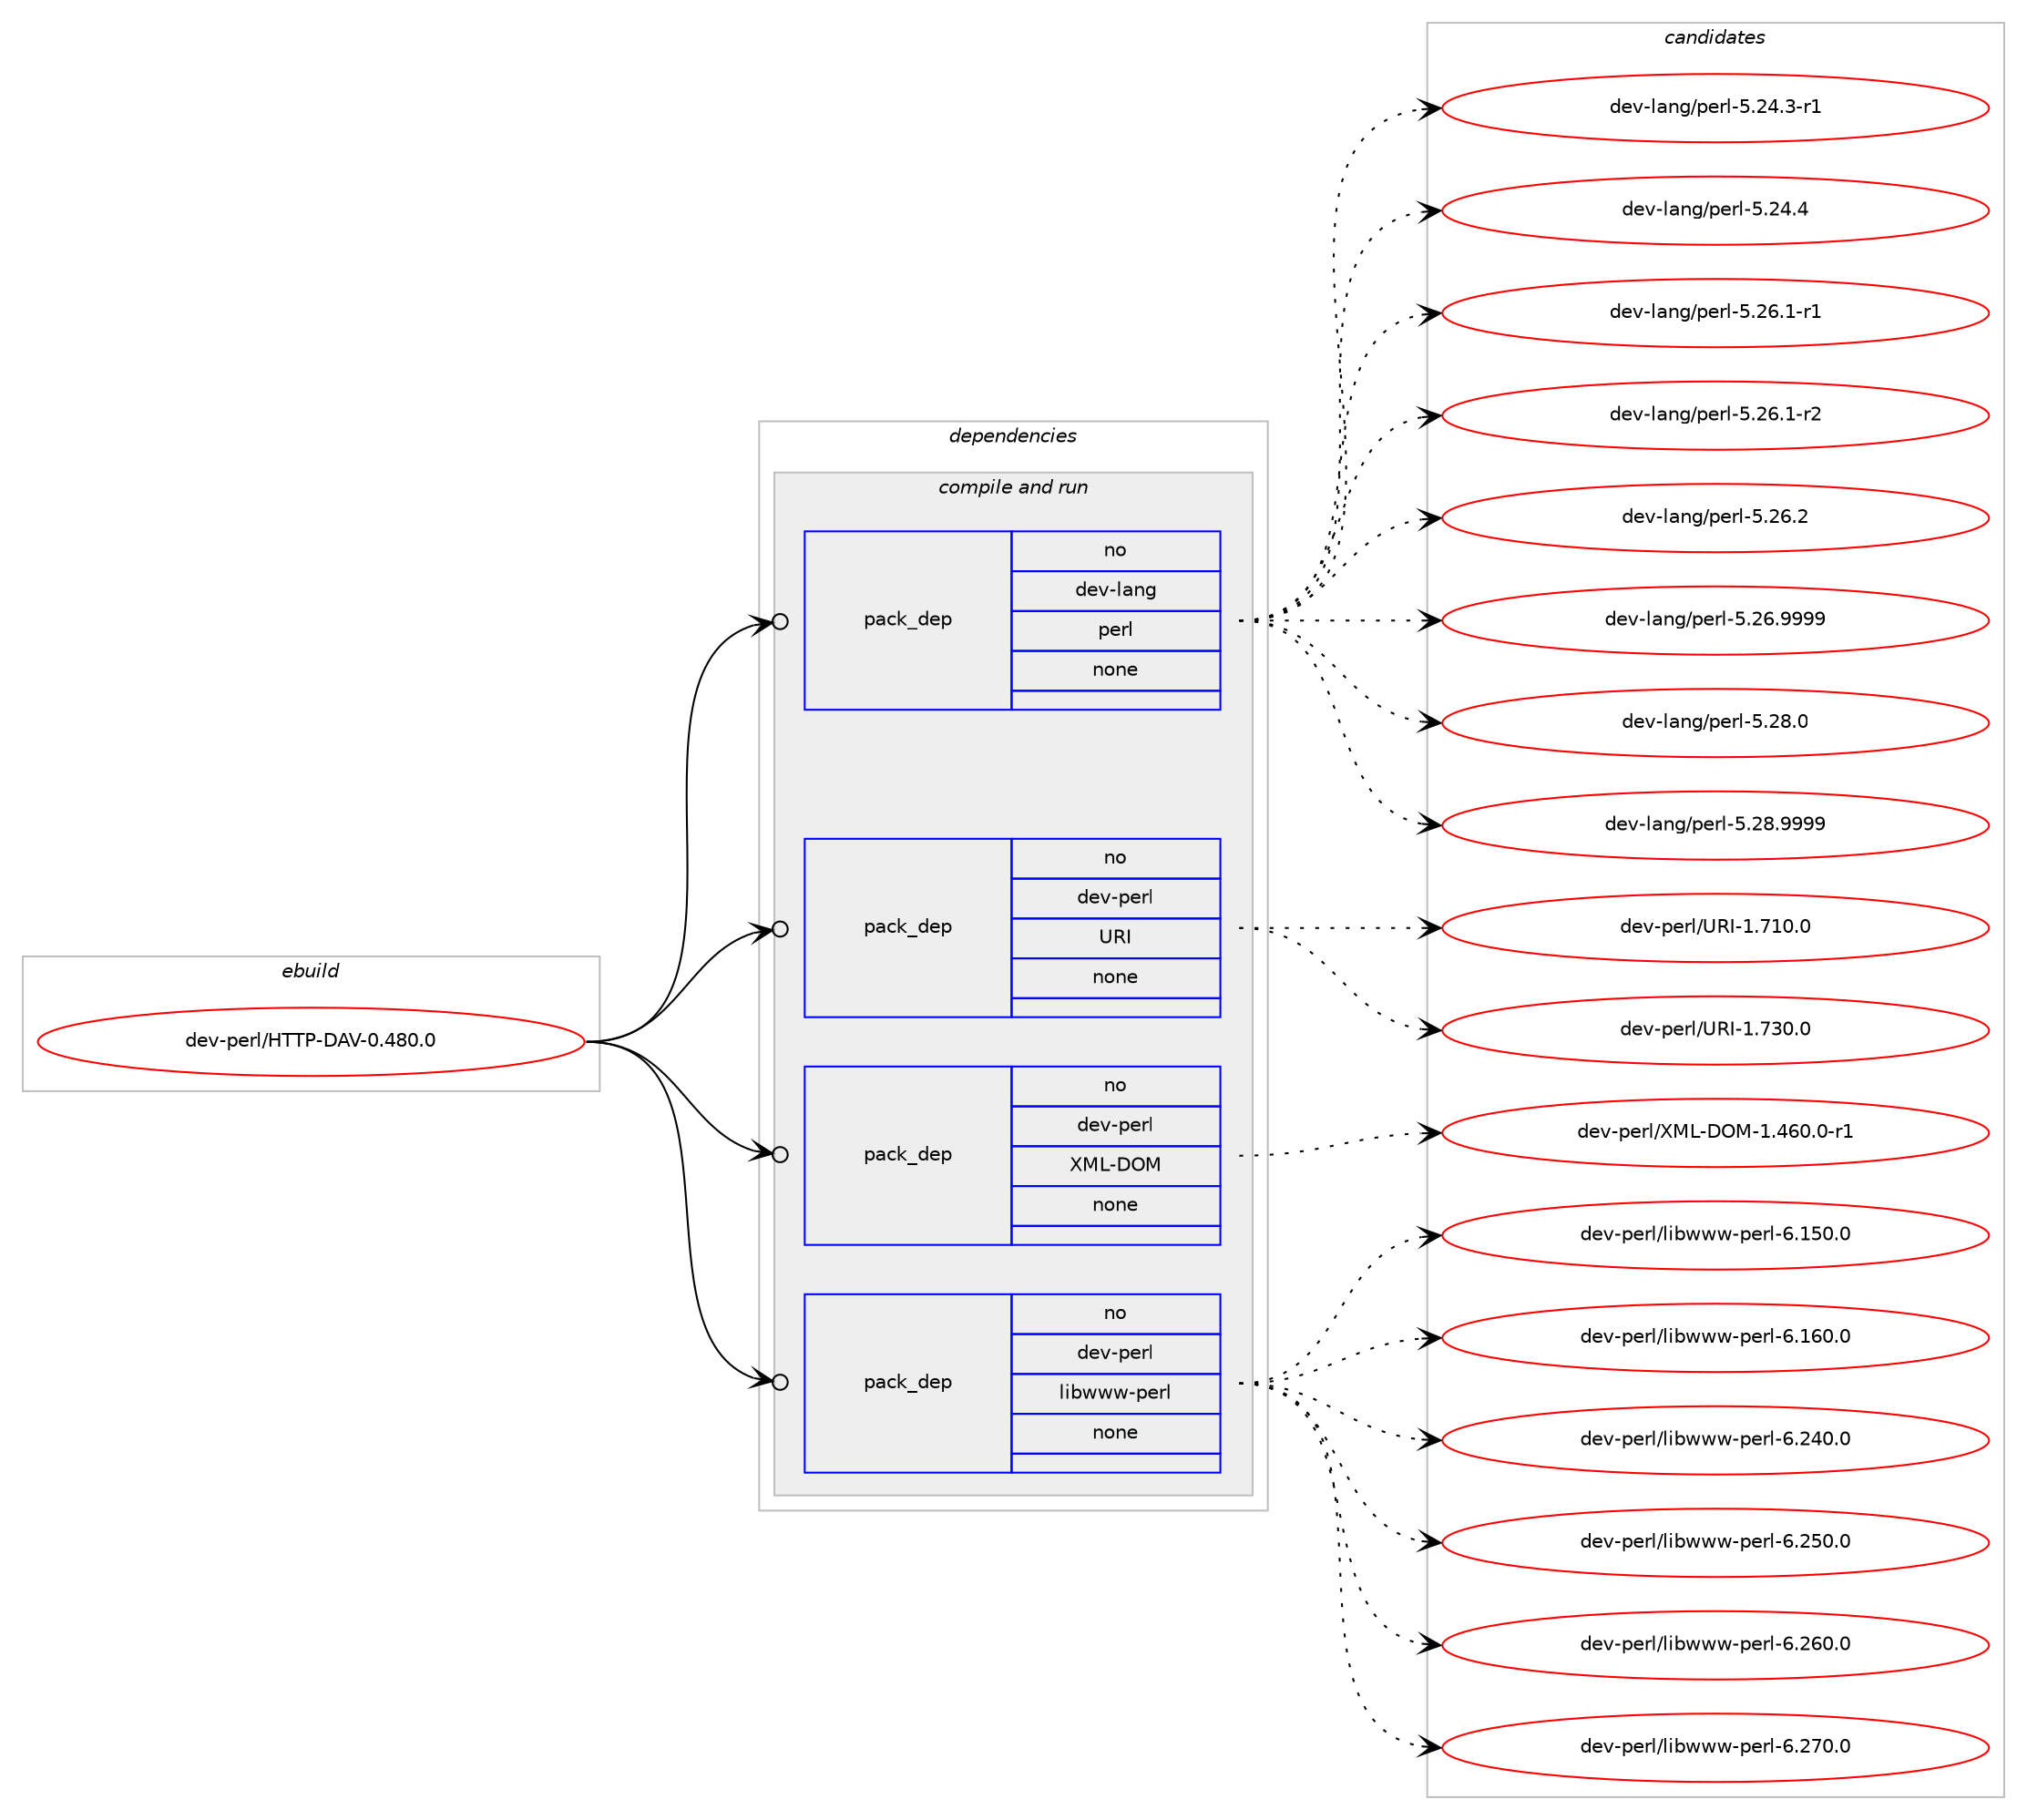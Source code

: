 digraph prolog {

# *************
# Graph options
# *************

newrank=true;
concentrate=true;
compound=true;
graph [rankdir=LR,fontname=Helvetica,fontsize=10,ranksep=1.5];#, ranksep=2.5, nodesep=0.2];
edge  [arrowhead=vee];
node  [fontname=Helvetica,fontsize=10];

# **********
# The ebuild
# **********

subgraph cluster_leftcol {
color=gray;
rank=same;
label=<<i>ebuild</i>>;
id [label="dev-perl/HTTP-DAV-0.480.0", color=red, width=4, href="../dev-perl/HTTP-DAV-0.480.0.svg"];
}

# ****************
# The dependencies
# ****************

subgraph cluster_midcol {
color=gray;
label=<<i>dependencies</i>>;
subgraph cluster_compile {
fillcolor="#eeeeee";
style=filled;
label=<<i>compile</i>>;
}
subgraph cluster_compileandrun {
fillcolor="#eeeeee";
style=filled;
label=<<i>compile and run</i>>;
subgraph pack991027 {
dependency1382303 [label=<<TABLE BORDER="0" CELLBORDER="1" CELLSPACING="0" CELLPADDING="4" WIDTH="220"><TR><TD ROWSPAN="6" CELLPADDING="30">pack_dep</TD></TR><TR><TD WIDTH="110">no</TD></TR><TR><TD>dev-lang</TD></TR><TR><TD>perl</TD></TR><TR><TD>none</TD></TR><TR><TD></TD></TR></TABLE>>, shape=none, color=blue];
}
id:e -> dependency1382303:w [weight=20,style="solid",arrowhead="odotvee"];
subgraph pack991028 {
dependency1382304 [label=<<TABLE BORDER="0" CELLBORDER="1" CELLSPACING="0" CELLPADDING="4" WIDTH="220"><TR><TD ROWSPAN="6" CELLPADDING="30">pack_dep</TD></TR><TR><TD WIDTH="110">no</TD></TR><TR><TD>dev-perl</TD></TR><TR><TD>URI</TD></TR><TR><TD>none</TD></TR><TR><TD></TD></TR></TABLE>>, shape=none, color=blue];
}
id:e -> dependency1382304:w [weight=20,style="solid",arrowhead="odotvee"];
subgraph pack991029 {
dependency1382305 [label=<<TABLE BORDER="0" CELLBORDER="1" CELLSPACING="0" CELLPADDING="4" WIDTH="220"><TR><TD ROWSPAN="6" CELLPADDING="30">pack_dep</TD></TR><TR><TD WIDTH="110">no</TD></TR><TR><TD>dev-perl</TD></TR><TR><TD>XML-DOM</TD></TR><TR><TD>none</TD></TR><TR><TD></TD></TR></TABLE>>, shape=none, color=blue];
}
id:e -> dependency1382305:w [weight=20,style="solid",arrowhead="odotvee"];
subgraph pack991030 {
dependency1382306 [label=<<TABLE BORDER="0" CELLBORDER="1" CELLSPACING="0" CELLPADDING="4" WIDTH="220"><TR><TD ROWSPAN="6" CELLPADDING="30">pack_dep</TD></TR><TR><TD WIDTH="110">no</TD></TR><TR><TD>dev-perl</TD></TR><TR><TD>libwww-perl</TD></TR><TR><TD>none</TD></TR><TR><TD></TD></TR></TABLE>>, shape=none, color=blue];
}
id:e -> dependency1382306:w [weight=20,style="solid",arrowhead="odotvee"];
}
subgraph cluster_run {
fillcolor="#eeeeee";
style=filled;
label=<<i>run</i>>;
}
}

# **************
# The candidates
# **************

subgraph cluster_choices {
rank=same;
color=gray;
label=<<i>candidates</i>>;

subgraph choice991027 {
color=black;
nodesep=1;
choice100101118451089711010347112101114108455346505246514511449 [label="dev-lang/perl-5.24.3-r1", color=red, width=4,href="../dev-lang/perl-5.24.3-r1.svg"];
choice10010111845108971101034711210111410845534650524652 [label="dev-lang/perl-5.24.4", color=red, width=4,href="../dev-lang/perl-5.24.4.svg"];
choice100101118451089711010347112101114108455346505446494511449 [label="dev-lang/perl-5.26.1-r1", color=red, width=4,href="../dev-lang/perl-5.26.1-r1.svg"];
choice100101118451089711010347112101114108455346505446494511450 [label="dev-lang/perl-5.26.1-r2", color=red, width=4,href="../dev-lang/perl-5.26.1-r2.svg"];
choice10010111845108971101034711210111410845534650544650 [label="dev-lang/perl-5.26.2", color=red, width=4,href="../dev-lang/perl-5.26.2.svg"];
choice10010111845108971101034711210111410845534650544657575757 [label="dev-lang/perl-5.26.9999", color=red, width=4,href="../dev-lang/perl-5.26.9999.svg"];
choice10010111845108971101034711210111410845534650564648 [label="dev-lang/perl-5.28.0", color=red, width=4,href="../dev-lang/perl-5.28.0.svg"];
choice10010111845108971101034711210111410845534650564657575757 [label="dev-lang/perl-5.28.9999", color=red, width=4,href="../dev-lang/perl-5.28.9999.svg"];
dependency1382303:e -> choice100101118451089711010347112101114108455346505246514511449:w [style=dotted,weight="100"];
dependency1382303:e -> choice10010111845108971101034711210111410845534650524652:w [style=dotted,weight="100"];
dependency1382303:e -> choice100101118451089711010347112101114108455346505446494511449:w [style=dotted,weight="100"];
dependency1382303:e -> choice100101118451089711010347112101114108455346505446494511450:w [style=dotted,weight="100"];
dependency1382303:e -> choice10010111845108971101034711210111410845534650544650:w [style=dotted,weight="100"];
dependency1382303:e -> choice10010111845108971101034711210111410845534650544657575757:w [style=dotted,weight="100"];
dependency1382303:e -> choice10010111845108971101034711210111410845534650564648:w [style=dotted,weight="100"];
dependency1382303:e -> choice10010111845108971101034711210111410845534650564657575757:w [style=dotted,weight="100"];
}
subgraph choice991028 {
color=black;
nodesep=1;
choice10010111845112101114108478582734549465549484648 [label="dev-perl/URI-1.710.0", color=red, width=4,href="../dev-perl/URI-1.710.0.svg"];
choice10010111845112101114108478582734549465551484648 [label="dev-perl/URI-1.730.0", color=red, width=4,href="../dev-perl/URI-1.730.0.svg"];
dependency1382304:e -> choice10010111845112101114108478582734549465549484648:w [style=dotted,weight="100"];
dependency1382304:e -> choice10010111845112101114108478582734549465551484648:w [style=dotted,weight="100"];
}
subgraph choice991029 {
color=black;
nodesep=1;
choice10010111845112101114108478877764568797745494652544846484511449 [label="dev-perl/XML-DOM-1.460.0-r1", color=red, width=4,href="../dev-perl/XML-DOM-1.460.0-r1.svg"];
dependency1382305:e -> choice10010111845112101114108478877764568797745494652544846484511449:w [style=dotted,weight="100"];
}
subgraph choice991030 {
color=black;
nodesep=1;
choice100101118451121011141084710810598119119119451121011141084554464953484648 [label="dev-perl/libwww-perl-6.150.0", color=red, width=4,href="../dev-perl/libwww-perl-6.150.0.svg"];
choice100101118451121011141084710810598119119119451121011141084554464954484648 [label="dev-perl/libwww-perl-6.160.0", color=red, width=4,href="../dev-perl/libwww-perl-6.160.0.svg"];
choice100101118451121011141084710810598119119119451121011141084554465052484648 [label="dev-perl/libwww-perl-6.240.0", color=red, width=4,href="../dev-perl/libwww-perl-6.240.0.svg"];
choice100101118451121011141084710810598119119119451121011141084554465053484648 [label="dev-perl/libwww-perl-6.250.0", color=red, width=4,href="../dev-perl/libwww-perl-6.250.0.svg"];
choice100101118451121011141084710810598119119119451121011141084554465054484648 [label="dev-perl/libwww-perl-6.260.0", color=red, width=4,href="../dev-perl/libwww-perl-6.260.0.svg"];
choice100101118451121011141084710810598119119119451121011141084554465055484648 [label="dev-perl/libwww-perl-6.270.0", color=red, width=4,href="../dev-perl/libwww-perl-6.270.0.svg"];
dependency1382306:e -> choice100101118451121011141084710810598119119119451121011141084554464953484648:w [style=dotted,weight="100"];
dependency1382306:e -> choice100101118451121011141084710810598119119119451121011141084554464954484648:w [style=dotted,weight="100"];
dependency1382306:e -> choice100101118451121011141084710810598119119119451121011141084554465052484648:w [style=dotted,weight="100"];
dependency1382306:e -> choice100101118451121011141084710810598119119119451121011141084554465053484648:w [style=dotted,weight="100"];
dependency1382306:e -> choice100101118451121011141084710810598119119119451121011141084554465054484648:w [style=dotted,weight="100"];
dependency1382306:e -> choice100101118451121011141084710810598119119119451121011141084554465055484648:w [style=dotted,weight="100"];
}
}

}
